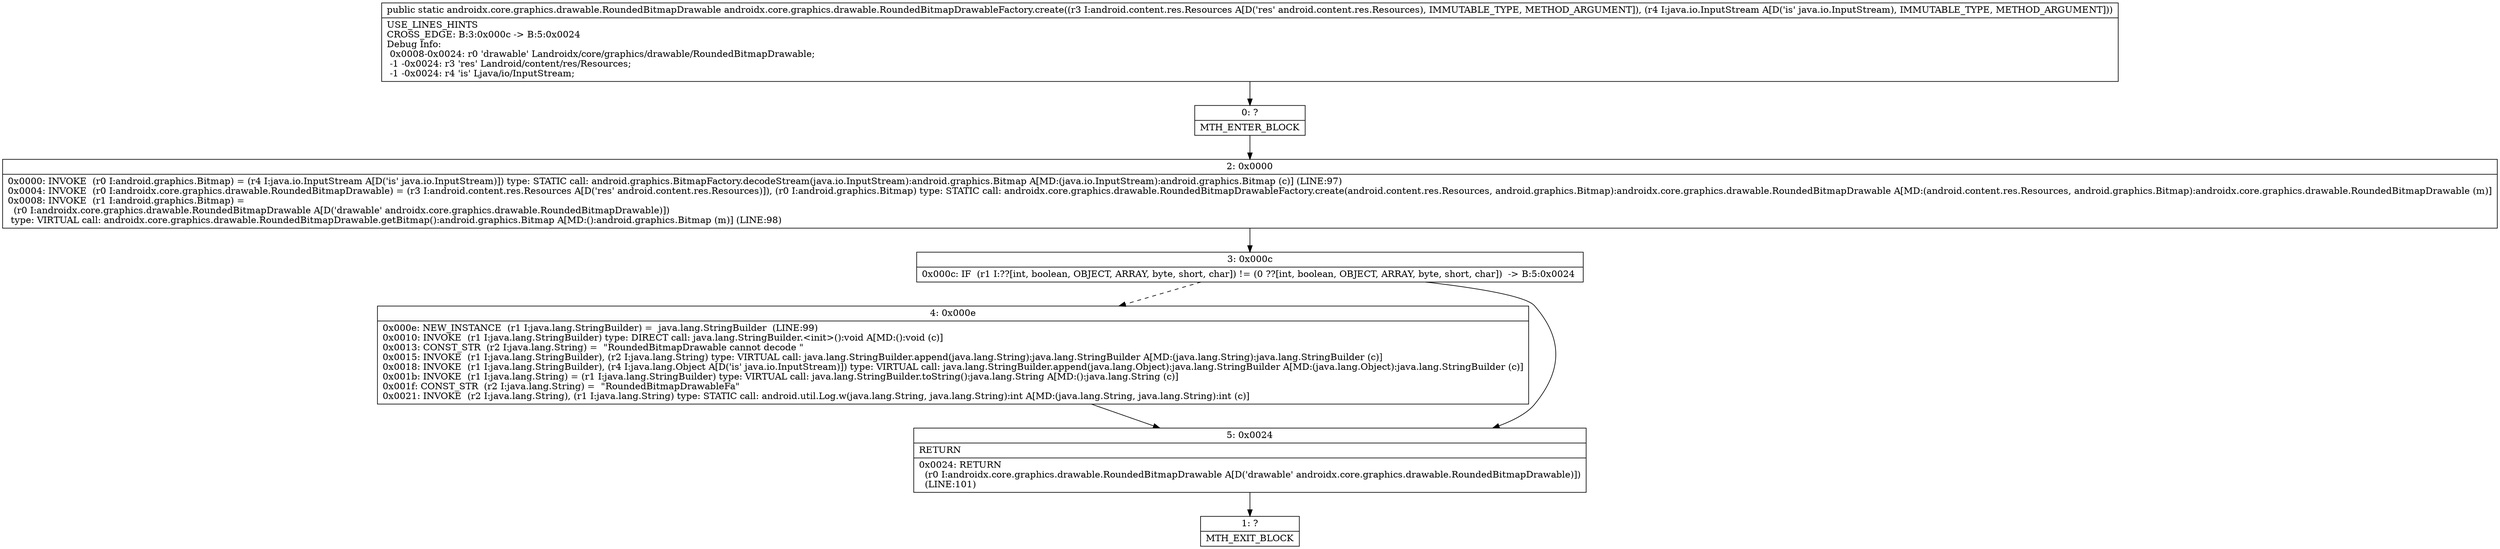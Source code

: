 digraph "CFG forandroidx.core.graphics.drawable.RoundedBitmapDrawableFactory.create(Landroid\/content\/res\/Resources;Ljava\/io\/InputStream;)Landroidx\/core\/graphics\/drawable\/RoundedBitmapDrawable;" {
Node_0 [shape=record,label="{0\:\ ?|MTH_ENTER_BLOCK\l}"];
Node_2 [shape=record,label="{2\:\ 0x0000|0x0000: INVOKE  (r0 I:android.graphics.Bitmap) = (r4 I:java.io.InputStream A[D('is' java.io.InputStream)]) type: STATIC call: android.graphics.BitmapFactory.decodeStream(java.io.InputStream):android.graphics.Bitmap A[MD:(java.io.InputStream):android.graphics.Bitmap (c)] (LINE:97)\l0x0004: INVOKE  (r0 I:androidx.core.graphics.drawable.RoundedBitmapDrawable) = (r3 I:android.content.res.Resources A[D('res' android.content.res.Resources)]), (r0 I:android.graphics.Bitmap) type: STATIC call: androidx.core.graphics.drawable.RoundedBitmapDrawableFactory.create(android.content.res.Resources, android.graphics.Bitmap):androidx.core.graphics.drawable.RoundedBitmapDrawable A[MD:(android.content.res.Resources, android.graphics.Bitmap):androidx.core.graphics.drawable.RoundedBitmapDrawable (m)]\l0x0008: INVOKE  (r1 I:android.graphics.Bitmap) = \l  (r0 I:androidx.core.graphics.drawable.RoundedBitmapDrawable A[D('drawable' androidx.core.graphics.drawable.RoundedBitmapDrawable)])\l type: VIRTUAL call: androidx.core.graphics.drawable.RoundedBitmapDrawable.getBitmap():android.graphics.Bitmap A[MD:():android.graphics.Bitmap (m)] (LINE:98)\l}"];
Node_3 [shape=record,label="{3\:\ 0x000c|0x000c: IF  (r1 I:??[int, boolean, OBJECT, ARRAY, byte, short, char]) != (0 ??[int, boolean, OBJECT, ARRAY, byte, short, char])  \-\> B:5:0x0024 \l}"];
Node_4 [shape=record,label="{4\:\ 0x000e|0x000e: NEW_INSTANCE  (r1 I:java.lang.StringBuilder) =  java.lang.StringBuilder  (LINE:99)\l0x0010: INVOKE  (r1 I:java.lang.StringBuilder) type: DIRECT call: java.lang.StringBuilder.\<init\>():void A[MD:():void (c)]\l0x0013: CONST_STR  (r2 I:java.lang.String) =  \"RoundedBitmapDrawable cannot decode \" \l0x0015: INVOKE  (r1 I:java.lang.StringBuilder), (r2 I:java.lang.String) type: VIRTUAL call: java.lang.StringBuilder.append(java.lang.String):java.lang.StringBuilder A[MD:(java.lang.String):java.lang.StringBuilder (c)]\l0x0018: INVOKE  (r1 I:java.lang.StringBuilder), (r4 I:java.lang.Object A[D('is' java.io.InputStream)]) type: VIRTUAL call: java.lang.StringBuilder.append(java.lang.Object):java.lang.StringBuilder A[MD:(java.lang.Object):java.lang.StringBuilder (c)]\l0x001b: INVOKE  (r1 I:java.lang.String) = (r1 I:java.lang.StringBuilder) type: VIRTUAL call: java.lang.StringBuilder.toString():java.lang.String A[MD:():java.lang.String (c)]\l0x001f: CONST_STR  (r2 I:java.lang.String) =  \"RoundedBitmapDrawableFa\" \l0x0021: INVOKE  (r2 I:java.lang.String), (r1 I:java.lang.String) type: STATIC call: android.util.Log.w(java.lang.String, java.lang.String):int A[MD:(java.lang.String, java.lang.String):int (c)]\l}"];
Node_5 [shape=record,label="{5\:\ 0x0024|RETURN\l|0x0024: RETURN  \l  (r0 I:androidx.core.graphics.drawable.RoundedBitmapDrawable A[D('drawable' androidx.core.graphics.drawable.RoundedBitmapDrawable)])\l  (LINE:101)\l}"];
Node_1 [shape=record,label="{1\:\ ?|MTH_EXIT_BLOCK\l}"];
MethodNode[shape=record,label="{public static androidx.core.graphics.drawable.RoundedBitmapDrawable androidx.core.graphics.drawable.RoundedBitmapDrawableFactory.create((r3 I:android.content.res.Resources A[D('res' android.content.res.Resources), IMMUTABLE_TYPE, METHOD_ARGUMENT]), (r4 I:java.io.InputStream A[D('is' java.io.InputStream), IMMUTABLE_TYPE, METHOD_ARGUMENT]))  | USE_LINES_HINTS\lCROSS_EDGE: B:3:0x000c \-\> B:5:0x0024\lDebug Info:\l  0x0008\-0x0024: r0 'drawable' Landroidx\/core\/graphics\/drawable\/RoundedBitmapDrawable;\l  \-1 \-0x0024: r3 'res' Landroid\/content\/res\/Resources;\l  \-1 \-0x0024: r4 'is' Ljava\/io\/InputStream;\l}"];
MethodNode -> Node_0;Node_0 -> Node_2;
Node_2 -> Node_3;
Node_3 -> Node_4[style=dashed];
Node_3 -> Node_5;
Node_4 -> Node_5;
Node_5 -> Node_1;
}

